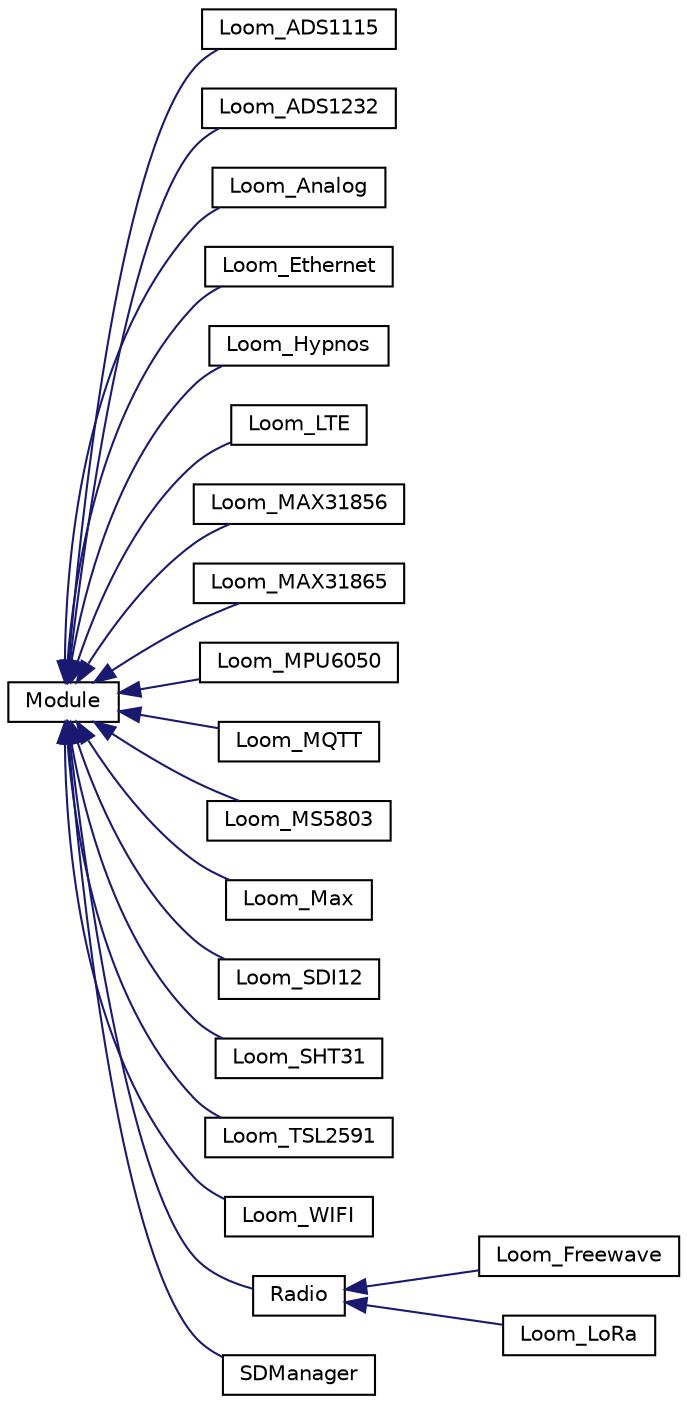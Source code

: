 digraph "Graphical Class Hierarchy"
{
 // LATEX_PDF_SIZE
  edge [fontname="Helvetica",fontsize="10",labelfontname="Helvetica",labelfontsize="10"];
  node [fontname="Helvetica",fontsize="10",shape=record];
  rankdir="LR";
  Node0 [label="Module",height=0.2,width=0.4,color="black", fillcolor="white", style="filled",URL="$class_module.html",tooltip="General overarching interface to provide basic unified functionality."];
  Node0 -> Node1 [dir="back",color="midnightblue",fontsize="10",style="solid",fontname="Helvetica"];
  Node1 [label="Loom_ADS1115",height=0.2,width=0.4,color="black", fillcolor="white", style="filled",URL="$class_loom___a_d_s1115.html",tooltip="Functionality for the ADS1115."];
  Node0 -> Node2 [dir="back",color="midnightblue",fontsize="10",style="solid",fontname="Helvetica"];
  Node2 [label="Loom_ADS1232",height=0.2,width=0.4,color="black", fillcolor="white", style="filled",URL="$class_loom___a_d_s1232.html",tooltip=" "];
  Node0 -> Node3 [dir="back",color="midnightblue",fontsize="10",style="solid",fontname="Helvetica"];
  Node3 [label="Loom_Analog",height=0.2,width=0.4,color="black", fillcolor="white", style="filled",URL="$class_loom___analog.html",tooltip="Used to read Analog voltages from the analog pins on the feather M0."];
  Node0 -> Node4 [dir="back",color="midnightblue",fontsize="10",style="solid",fontname="Helvetica"];
  Node4 [label="Loom_Ethernet",height=0.2,width=0.4,color="black", fillcolor="white", style="filled",URL="$class_loom___ethernet.html",tooltip="WiFi 101 library integrated with the manager to allow for easy sleep."];
  Node0 -> Node5 [dir="back",color="midnightblue",fontsize="10",style="solid",fontname="Helvetica"];
  Node5 [label="Loom_Hypnos",height=0.2,width=0.4,color="black", fillcolor="white", style="filled",URL="$class_loom___hypnos.html",tooltip="All in one driver for the Hypnos board."];
  Node0 -> Node6 [dir="back",color="midnightblue",fontsize="10",style="solid",fontname="Helvetica"];
  Node6 [label="Loom_LTE",height=0.2,width=0.4,color="black", fillcolor="white", style="filled",URL="$class_loom___l_t_e.html",tooltip=" "];
  Node0 -> Node7 [dir="back",color="midnightblue",fontsize="10",style="solid",fontname="Helvetica"];
  Node7 [label="Loom_MAX31856",height=0.2,width=0.4,color="black", fillcolor="white", style="filled",URL="$class_loom___m_a_x31856.html",tooltip="Class for managing the MAX31865 NOT TO BE CONFUSED WITH THE MAX31865."];
  Node0 -> Node8 [dir="back",color="midnightblue",fontsize="10",style="solid",fontname="Helvetica"];
  Node8 [label="Loom_MAX31865",height=0.2,width=0.4,color="black", fillcolor="white", style="filled",URL="$class_loom___m_a_x31865.html",tooltip="Class for managing the MAX31865 NOT TO BE CONFUSED WITH THE MAX31865."];
  Node0 -> Node9 [dir="back",color="midnightblue",fontsize="10",style="solid",fontname="Helvetica"];
  Node9 [label="Loom_MPU6050",height=0.2,width=0.4,color="black", fillcolor="white", style="filled",URL="$class_loom___m_p_u6050.html",tooltip=" "];
  Node0 -> Node10 [dir="back",color="midnightblue",fontsize="10",style="solid",fontname="Helvetica"];
  Node10 [label="Loom_MQTT",height=0.2,width=0.4,color="black", fillcolor="white", style="filled",URL="$class_loom___m_q_t_t.html",tooltip="Platform for logging data to MQTT for logging to a remote database."];
  Node0 -> Node11 [dir="back",color="midnightblue",fontsize="10",style="solid",fontname="Helvetica"];
  Node11 [label="Loom_MS5803",height=0.2,width=0.4,color="black", fillcolor="white", style="filled",URL="$class_loom___m_s5803.html",tooltip="Interface for the MS5803 Atmospheric Pressure / Temperature sensor module."];
  Node0 -> Node12 [dir="back",color="midnightblue",fontsize="10",style="solid",fontname="Helvetica"];
  Node12 [label="Loom_Max",height=0.2,width=0.4,color="black", fillcolor="white", style="filled",URL="$class_loom___max.html",tooltip="Class used to handle communication with Max MSP to control devices remotely."];
  Node0 -> Node13 [dir="back",color="midnightblue",fontsize="10",style="solid",fontname="Helvetica"];
  Node13 [label="Loom_SDI12",height=0.2,width=0.4,color="black", fillcolor="white", style="filled",URL="$class_loom___s_d_i12.html",tooltip="Provides both a loomified in addition to a standard reliable library implementation."];
  Node0 -> Node14 [dir="back",color="midnightblue",fontsize="10",style="solid",fontname="Helvetica"];
  Node14 [label="Loom_SHT31",height=0.2,width=0.4,color="black", fillcolor="white", style="filled",URL="$class_loom___s_h_t31.html",tooltip=" "];
  Node0 -> Node15 [dir="back",color="midnightblue",fontsize="10",style="solid",fontname="Helvetica"];
  Node15 [label="Loom_TSL2591",height=0.2,width=0.4,color="black", fillcolor="white", style="filled",URL="$class_loom___t_s_l2591.html",tooltip=" "];
  Node0 -> Node16 [dir="back",color="midnightblue",fontsize="10",style="solid",fontname="Helvetica"];
  Node16 [label="Loom_WIFI",height=0.2,width=0.4,color="black", fillcolor="white", style="filled",URL="$class_loom___w_i_f_i.html",tooltip="WiFi 101 library integrated with the manager to allow for easy sleep."];
  Node0 -> Node17 [dir="back",color="midnightblue",fontsize="10",style="solid",fontname="Helvetica"];
  Node17 [label="Radio",height=0.2,width=0.4,color="black", fillcolor="white", style="filled",URL="$class_radio.html",tooltip=" "];
  Node17 -> Node18 [dir="back",color="midnightblue",fontsize="10",style="solid",fontname="Helvetica"];
  Node18 [label="Loom_Freewave",height=0.2,width=0.4,color="black", fillcolor="white", style="filled",URL="$class_loom___freewave.html",tooltip="Used to communicate with LoRa type radios."];
  Node17 -> Node19 [dir="back",color="midnightblue",fontsize="10",style="solid",fontname="Helvetica"];
  Node19 [label="Loom_LoRa",height=0.2,width=0.4,color="black", fillcolor="white", style="filled",URL="$class_loom___lo_ra.html",tooltip="Used to communicate with LoRa type radios."];
  Node0 -> Node20 [dir="back",color="midnightblue",fontsize="10",style="solid",fontname="Helvetica"];
  Node20 [label="SDManager",height=0.2,width=0.4,color="black", fillcolor="white", style="filled",URL="$class_s_d_manager.html",tooltip="Class used to manage interaction with the SD card read/writer on the Hypnos board."];
}
